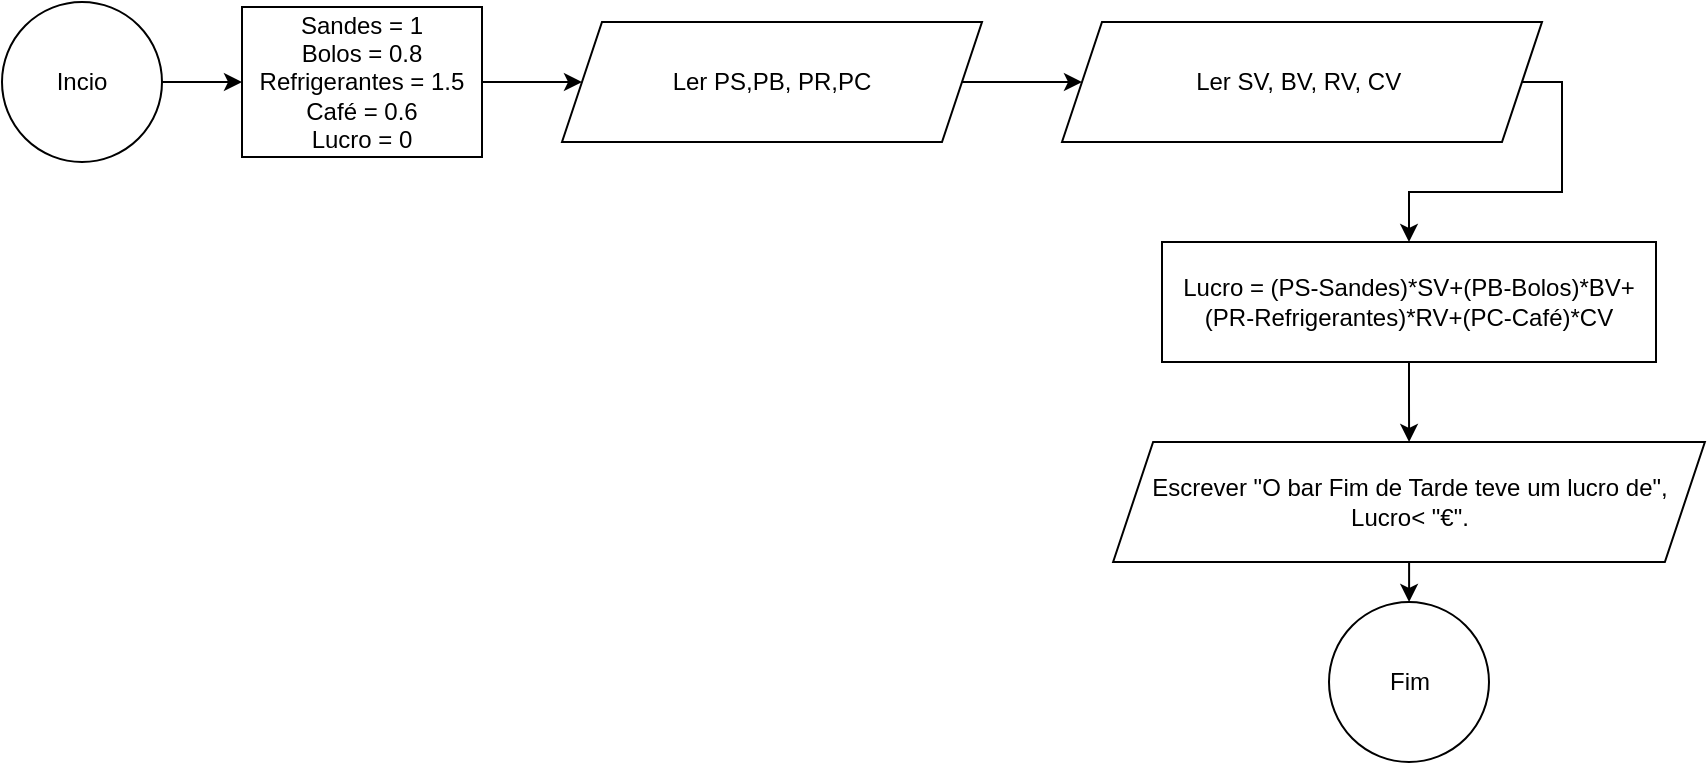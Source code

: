 <mxfile version="28.2.5">
  <diagram name="Página-1" id="s8RFKE8Slnl_227uzsYh">
    <mxGraphModel dx="1426" dy="777" grid="1" gridSize="10" guides="1" tooltips="1" connect="1" arrows="1" fold="1" page="1" pageScale="1" pageWidth="827" pageHeight="1169" math="0" shadow="0">
      <root>
        <mxCell id="0" />
        <mxCell id="1" parent="0" />
        <mxCell id="7XiOjSr3929bPCMhmyme-3" value="" style="edgeStyle=orthogonalEdgeStyle;rounded=0;orthogonalLoop=1;jettySize=auto;html=1;" edge="1" parent="1" source="7XiOjSr3929bPCMhmyme-1" target="7XiOjSr3929bPCMhmyme-2">
          <mxGeometry relative="1" as="geometry" />
        </mxCell>
        <mxCell id="7XiOjSr3929bPCMhmyme-1" value="Incio" style="ellipse;whiteSpace=wrap;html=1;" vertex="1" parent="1">
          <mxGeometry width="80" height="80" as="geometry" />
        </mxCell>
        <mxCell id="7XiOjSr3929bPCMhmyme-5" value="" style="edgeStyle=orthogonalEdgeStyle;rounded=0;orthogonalLoop=1;jettySize=auto;html=1;" edge="1" parent="1" source="7XiOjSr3929bPCMhmyme-2" target="7XiOjSr3929bPCMhmyme-4">
          <mxGeometry relative="1" as="geometry" />
        </mxCell>
        <mxCell id="7XiOjSr3929bPCMhmyme-2" value="Sandes = 1&lt;br&gt;Bolos = 0.8&lt;div&gt;Refrigerantes = 1.5&lt;/div&gt;&lt;div&gt;Café = 0.6&lt;/div&gt;&lt;div&gt;Lucro = 0&lt;/div&gt;" style="rounded=0;whiteSpace=wrap;html=1;" vertex="1" parent="1">
          <mxGeometry x="120" y="2.5" width="120" height="75" as="geometry" />
        </mxCell>
        <mxCell id="7XiOjSr3929bPCMhmyme-7" value="" style="edgeStyle=orthogonalEdgeStyle;rounded=0;orthogonalLoop=1;jettySize=auto;html=1;" edge="1" parent="1" source="7XiOjSr3929bPCMhmyme-4" target="7XiOjSr3929bPCMhmyme-6">
          <mxGeometry relative="1" as="geometry" />
        </mxCell>
        <mxCell id="7XiOjSr3929bPCMhmyme-4" value="Ler PS,PB, PR,PC" style="shape=parallelogram;perimeter=parallelogramPerimeter;whiteSpace=wrap;html=1;fixedSize=1;rounded=0;" vertex="1" parent="1">
          <mxGeometry x="280" y="10" width="210" height="60" as="geometry" />
        </mxCell>
        <mxCell id="7XiOjSr3929bPCMhmyme-13" style="edgeStyle=orthogonalEdgeStyle;rounded=0;orthogonalLoop=1;jettySize=auto;html=1;entryX=0.5;entryY=0;entryDx=0;entryDy=0;" edge="1" parent="1" source="7XiOjSr3929bPCMhmyme-6" target="7XiOjSr3929bPCMhmyme-12">
          <mxGeometry relative="1" as="geometry">
            <Array as="points">
              <mxPoint x="780" y="40" />
              <mxPoint x="780" y="95" />
              <mxPoint x="704" y="95" />
            </Array>
          </mxGeometry>
        </mxCell>
        <mxCell id="7XiOjSr3929bPCMhmyme-6" value="Ler SV, BV, RV, CV&amp;nbsp;" style="shape=parallelogram;perimeter=parallelogramPerimeter;whiteSpace=wrap;html=1;fixedSize=1;rounded=0;" vertex="1" parent="1">
          <mxGeometry x="530" y="10" width="240" height="60" as="geometry" />
        </mxCell>
        <mxCell id="7XiOjSr3929bPCMhmyme-15" value="" style="edgeStyle=orthogonalEdgeStyle;rounded=0;orthogonalLoop=1;jettySize=auto;html=1;" edge="1" parent="1" source="7XiOjSr3929bPCMhmyme-12" target="7XiOjSr3929bPCMhmyme-14">
          <mxGeometry relative="1" as="geometry" />
        </mxCell>
        <mxCell id="7XiOjSr3929bPCMhmyme-12" value="Lucro = (PS-Sandes)*SV+(PB-Bolos)*BV+(PR-Refrigerantes)*RV+(PC-Café)*CV" style="rounded=0;whiteSpace=wrap;html=1;" vertex="1" parent="1">
          <mxGeometry x="580" y="120" width="247" height="60" as="geometry" />
        </mxCell>
        <mxCell id="7XiOjSr3929bPCMhmyme-17" value="" style="edgeStyle=orthogonalEdgeStyle;rounded=0;orthogonalLoop=1;jettySize=auto;html=1;" edge="1" parent="1" source="7XiOjSr3929bPCMhmyme-14" target="7XiOjSr3929bPCMhmyme-16">
          <mxGeometry relative="1" as="geometry" />
        </mxCell>
        <mxCell id="7XiOjSr3929bPCMhmyme-14" value="Escrever &quot;O bar Fim de Tarde teve um lucro de&quot;, Lucro&amp;lt; &quot;€&quot;." style="shape=parallelogram;perimeter=parallelogramPerimeter;whiteSpace=wrap;html=1;fixedSize=1;" vertex="1" parent="1">
          <mxGeometry x="555.56" y="220" width="295.88" height="60" as="geometry" />
        </mxCell>
        <mxCell id="7XiOjSr3929bPCMhmyme-16" value="Fim" style="ellipse;whiteSpace=wrap;html=1;" vertex="1" parent="1">
          <mxGeometry x="663.5" y="300" width="80" height="80" as="geometry" />
        </mxCell>
      </root>
    </mxGraphModel>
  </diagram>
</mxfile>
